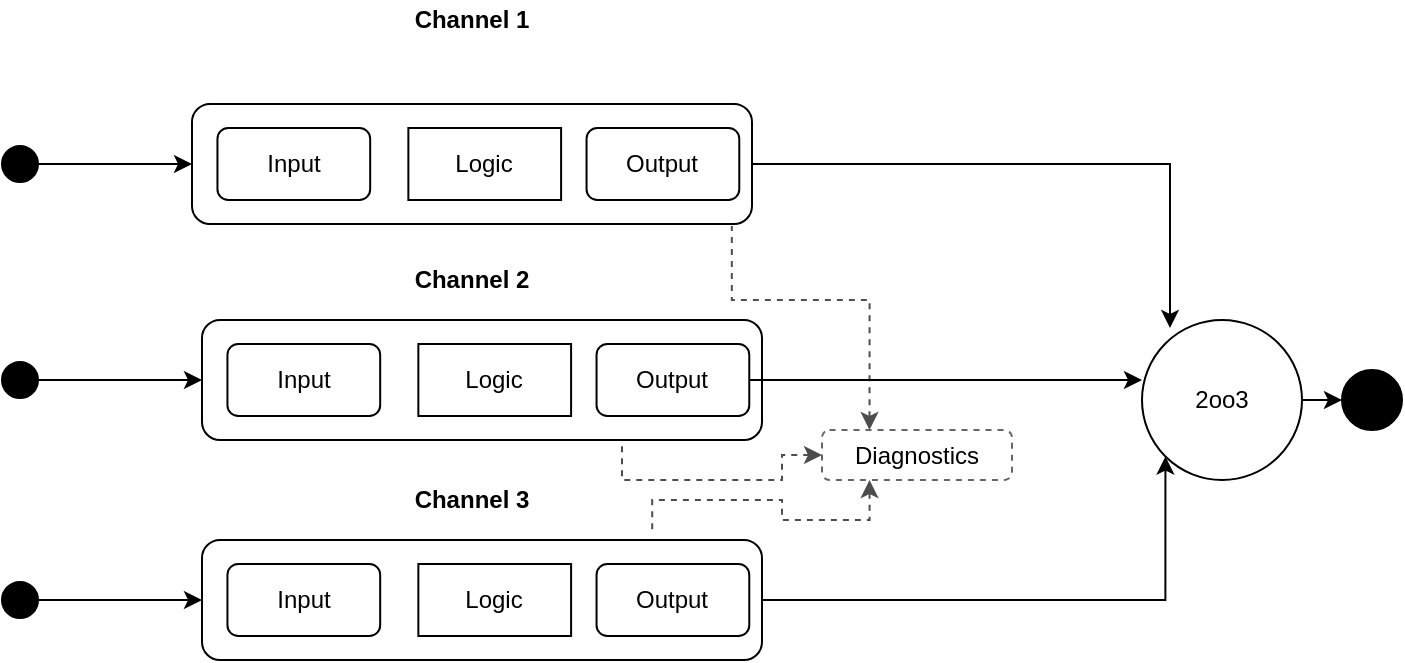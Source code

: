 <mxfile version="12.2.2" type="device" pages="1"><diagram id="y7gkxIAifrLNo_HlFBVk" name="Page-1"><mxGraphModel dx="786" dy="580" grid="1" gridSize="10" guides="1" tooltips="1" connect="1" arrows="1" fold="1" page="1" pageScale="1" pageWidth="850" pageHeight="1100" math="0" shadow="0"><root><mxCell id="0"/><mxCell id="1" parent="0"/><mxCell id="3ze0Wx_hJvpcpqxKSy_7-27" style="edgeStyle=orthogonalEdgeStyle;rounded=0;orthogonalLoop=1;jettySize=auto;html=1;exitX=1;exitY=0.5;exitDx=0;exitDy=0;exitPerimeter=0;entryX=0;entryY=0.5;entryDx=0;entryDy=0;strokeColor=#000000;" parent="1" target="3ze0Wx_hJvpcpqxKSy_7-26" edge="1"><mxGeometry relative="1" as="geometry"><mxPoint x="750" y="380" as="sourcePoint"/></mxGeometry></mxCell><mxCell id="3xt250wYBO3t4zp3lxIf-26" style="edgeStyle=orthogonalEdgeStyle;rounded=0;orthogonalLoop=1;jettySize=auto;html=1;exitX=1;exitY=0.5;exitDx=0;exitDy=0;entryX=0;entryY=0.5;entryDx=0;entryDy=0;startArrow=none;startFill=0;endArrow=classic;endFill=1;strokeColor=#000000;" edge="1" parent="1" source="3ze0Wx_hJvpcpqxKSy_7-11" target="3ze0Wx_hJvpcpqxKSy_7-7"><mxGeometry relative="1" as="geometry"/></mxCell><mxCell id="3ze0Wx_hJvpcpqxKSy_7-11" value="" style="ellipse;whiteSpace=wrap;html=1;aspect=fixed;fillColor=#000000;" parent="1" vertex="1"><mxGeometry x="110" y="253" width="18" height="18" as="geometry"/></mxCell><mxCell id="3ze0Wx_hJvpcpqxKSy_7-17" value="&lt;b&gt;Channel 2&lt;/b&gt;" style="text;html=1;strokeColor=none;fillColor=none;align=center;verticalAlign=middle;whiteSpace=wrap;rounded=0;" parent="1" vertex="1"><mxGeometry x="310" y="310" width="70" height="20" as="geometry"/></mxCell><mxCell id="3ze0Wx_hJvpcpqxKSy_7-19" value="&lt;b&gt;Channel 1&lt;/b&gt;" style="text;html=1;strokeColor=none;fillColor=none;align=center;verticalAlign=middle;whiteSpace=wrap;rounded=0;" parent="1" vertex="1"><mxGeometry x="310" y="180" width="70" height="20" as="geometry"/></mxCell><mxCell id="3xt250wYBO3t4zp3lxIf-12" style="edgeStyle=orthogonalEdgeStyle;rounded=0;orthogonalLoop=1;jettySize=auto;html=1;exitX=0.25;exitY=1;exitDx=0;exitDy=0;entryX=0.804;entryY=-0.05;entryDx=0;entryDy=0;entryPerimeter=0;strokeColor=#4D4D4D;startArrow=classic;startFill=1;endArrow=none;endFill=0;dashed=1;" edge="1" parent="1" source="3ze0Wx_hJvpcpqxKSy_7-20" target="3xt250wYBO3t4zp3lxIf-8"><mxGeometry relative="1" as="geometry"/></mxCell><mxCell id="3xt250wYBO3t4zp3lxIf-14" style="edgeStyle=orthogonalEdgeStyle;rounded=0;orthogonalLoop=1;jettySize=auto;html=1;exitX=0;exitY=0.5;exitDx=0;exitDy=0;entryX=0.75;entryY=1;entryDx=0;entryDy=0;dashed=1;startArrow=classic;startFill=1;endArrow=none;endFill=0;strokeColor=#4D4D4D;" edge="1" parent="1" source="3ze0Wx_hJvpcpqxKSy_7-20" target="3xt250wYBO3t4zp3lxIf-3"><mxGeometry relative="1" as="geometry"/></mxCell><mxCell id="3xt250wYBO3t4zp3lxIf-16" style="edgeStyle=orthogonalEdgeStyle;rounded=0;orthogonalLoop=1;jettySize=auto;html=1;exitX=0.25;exitY=0;exitDx=0;exitDy=0;entryX=0.964;entryY=1.017;entryDx=0;entryDy=0;entryPerimeter=0;dashed=1;startArrow=classic;startFill=1;endArrow=none;endFill=0;strokeColor=#4D4D4D;" edge="1" parent="1" source="3ze0Wx_hJvpcpqxKSy_7-20" target="3ze0Wx_hJvpcpqxKSy_7-7"><mxGeometry relative="1" as="geometry"><Array as="points"><mxPoint x="544" y="330"/><mxPoint x="475" y="330"/></Array></mxGeometry></mxCell><mxCell id="3ze0Wx_hJvpcpqxKSy_7-20" value="Diagnostics" style="rounded=1;whiteSpace=wrap;html=1;fillColor=#FFFFFF;dashed=1;strokeColor=#666666;" parent="1" vertex="1"><mxGeometry x="520" y="395" width="95" height="25" as="geometry"/></mxCell><mxCell id="3ze0Wx_hJvpcpqxKSy_7-26" value="" style="ellipse;whiteSpace=wrap;html=1;aspect=fixed;fillColor=#000000;" parent="1" vertex="1"><mxGeometry x="780" y="365" width="30" height="30" as="geometry"/></mxCell><mxCell id="3ze0Wx_hJvpcpqxKSy_7-28" value="2oo3" style="ellipse;whiteSpace=wrap;html=1;aspect=fixed;strokeColor=#000000;fillColor=#FFFFFF;" parent="1" vertex="1"><mxGeometry x="680" y="340" width="80" height="80" as="geometry"/></mxCell><mxCell id="3xt250wYBO3t4zp3lxIf-1" value="" style="group" vertex="1" connectable="0" parent="1"><mxGeometry x="205" y="232" width="280" height="60" as="geometry"/></mxCell><mxCell id="3ze0Wx_hJvpcpqxKSy_7-7" value="" style="rounded=1;whiteSpace=wrap;html=1;" parent="3xt250wYBO3t4zp3lxIf-1" vertex="1"><mxGeometry width="280" height="60" as="geometry"/></mxCell><mxCell id="3ze0Wx_hJvpcpqxKSy_7-8" value="Input" style="rounded=1;whiteSpace=wrap;html=1;" parent="3xt250wYBO3t4zp3lxIf-1" vertex="1"><mxGeometry x="12.727" y="12" width="76.364" height="36" as="geometry"/></mxCell><mxCell id="3ze0Wx_hJvpcpqxKSy_7-9" value="Logic" style="rounded=0;whiteSpace=wrap;html=1;" parent="3xt250wYBO3t4zp3lxIf-1" vertex="1"><mxGeometry x="108.182" y="12" width="76.364" height="36" as="geometry"/></mxCell><mxCell id="3ze0Wx_hJvpcpqxKSy_7-10" value="Output" style="rounded=1;whiteSpace=wrap;html=1;" parent="3xt250wYBO3t4zp3lxIf-1" vertex="1"><mxGeometry x="197.273" y="12" width="76.364" height="36" as="geometry"/></mxCell><mxCell id="3xt250wYBO3t4zp3lxIf-2" value="" style="group" vertex="1" connectable="0" parent="1"><mxGeometry x="210" y="340" width="280" height="60" as="geometry"/></mxCell><mxCell id="3xt250wYBO3t4zp3lxIf-3" value="" style="rounded=1;whiteSpace=wrap;html=1;" vertex="1" parent="3xt250wYBO3t4zp3lxIf-2"><mxGeometry width="280" height="60" as="geometry"/></mxCell><mxCell id="3xt250wYBO3t4zp3lxIf-4" value="Input" style="rounded=1;whiteSpace=wrap;html=1;" vertex="1" parent="3xt250wYBO3t4zp3lxIf-2"><mxGeometry x="12.727" y="12" width="76.364" height="36" as="geometry"/></mxCell><mxCell id="3xt250wYBO3t4zp3lxIf-5" value="Logic" style="rounded=0;whiteSpace=wrap;html=1;" vertex="1" parent="3xt250wYBO3t4zp3lxIf-2"><mxGeometry x="108.182" y="12" width="76.364" height="36" as="geometry"/></mxCell><mxCell id="3xt250wYBO3t4zp3lxIf-6" value="Output" style="rounded=1;whiteSpace=wrap;html=1;" vertex="1" parent="3xt250wYBO3t4zp3lxIf-2"><mxGeometry x="197.273" y="12" width="76.364" height="36" as="geometry"/></mxCell><mxCell id="3xt250wYBO3t4zp3lxIf-7" value="" style="group" vertex="1" connectable="0" parent="1"><mxGeometry x="210" y="450" width="280" height="60" as="geometry"/></mxCell><mxCell id="3xt250wYBO3t4zp3lxIf-8" value="" style="rounded=1;whiteSpace=wrap;html=1;" vertex="1" parent="3xt250wYBO3t4zp3lxIf-7"><mxGeometry width="280" height="60" as="geometry"/></mxCell><mxCell id="3xt250wYBO3t4zp3lxIf-9" value="Input" style="rounded=1;whiteSpace=wrap;html=1;" vertex="1" parent="3xt250wYBO3t4zp3lxIf-7"><mxGeometry x="12.727" y="12" width="76.364" height="36" as="geometry"/></mxCell><mxCell id="3xt250wYBO3t4zp3lxIf-10" value="Logic" style="rounded=0;whiteSpace=wrap;html=1;" vertex="1" parent="3xt250wYBO3t4zp3lxIf-7"><mxGeometry x="108.182" y="12" width="76.364" height="36" as="geometry"/></mxCell><mxCell id="3xt250wYBO3t4zp3lxIf-11" value="Output" style="rounded=1;whiteSpace=wrap;html=1;" vertex="1" parent="3xt250wYBO3t4zp3lxIf-7"><mxGeometry x="197.273" y="12" width="76.364" height="36" as="geometry"/></mxCell><mxCell id="3xt250wYBO3t4zp3lxIf-17" style="edgeStyle=orthogonalEdgeStyle;rounded=0;orthogonalLoop=1;jettySize=auto;html=1;exitX=1;exitY=0.5;exitDx=0;exitDy=0;entryX=0.175;entryY=0.05;entryDx=0;entryDy=0;entryPerimeter=0;startArrow=none;startFill=0;endArrow=classic;endFill=1;strokeColor=#000000;" edge="1" parent="1" source="3ze0Wx_hJvpcpqxKSy_7-7" target="3ze0Wx_hJvpcpqxKSy_7-28"><mxGeometry relative="1" as="geometry"/></mxCell><mxCell id="3xt250wYBO3t4zp3lxIf-18" style="edgeStyle=orthogonalEdgeStyle;rounded=0;orthogonalLoop=1;jettySize=auto;html=1;entryX=0;entryY=0.375;entryDx=0;entryDy=0;entryPerimeter=0;startArrow=none;startFill=0;endArrow=classic;endFill=1;strokeColor=#000000;" edge="1" parent="1" source="3xt250wYBO3t4zp3lxIf-6" target="3ze0Wx_hJvpcpqxKSy_7-28"><mxGeometry relative="1" as="geometry"/></mxCell><mxCell id="3xt250wYBO3t4zp3lxIf-19" style="edgeStyle=orthogonalEdgeStyle;rounded=0;orthogonalLoop=1;jettySize=auto;html=1;exitX=1;exitY=0.5;exitDx=0;exitDy=0;entryX=0;entryY=1;entryDx=0;entryDy=0;startArrow=none;startFill=0;endArrow=classic;endFill=1;strokeColor=#000000;" edge="1" parent="1" source="3xt250wYBO3t4zp3lxIf-8" target="3ze0Wx_hJvpcpqxKSy_7-28"><mxGeometry relative="1" as="geometry"/></mxCell><mxCell id="3xt250wYBO3t4zp3lxIf-20" value="&lt;b&gt;Channel 3&lt;/b&gt;" style="text;html=1;strokeColor=none;fillColor=none;align=center;verticalAlign=middle;whiteSpace=wrap;rounded=0;" vertex="1" parent="1"><mxGeometry x="310" y="420" width="70" height="20" as="geometry"/></mxCell><mxCell id="3xt250wYBO3t4zp3lxIf-27" style="edgeStyle=orthogonalEdgeStyle;rounded=0;orthogonalLoop=1;jettySize=auto;html=1;exitX=1;exitY=0.5;exitDx=0;exitDy=0;entryX=0;entryY=0.5;entryDx=0;entryDy=0;startArrow=none;startFill=0;endArrow=classic;endFill=1;strokeColor=#000000;" edge="1" parent="1" source="3xt250wYBO3t4zp3lxIf-21" target="3xt250wYBO3t4zp3lxIf-3"><mxGeometry relative="1" as="geometry"/></mxCell><mxCell id="3xt250wYBO3t4zp3lxIf-21" value="" style="ellipse;whiteSpace=wrap;html=1;aspect=fixed;fillColor=#000000;" vertex="1" parent="1"><mxGeometry x="110" y="361" width="18" height="18" as="geometry"/></mxCell><mxCell id="3xt250wYBO3t4zp3lxIf-28" style="edgeStyle=orthogonalEdgeStyle;rounded=0;orthogonalLoop=1;jettySize=auto;html=1;entryX=0;entryY=0.5;entryDx=0;entryDy=0;startArrow=none;startFill=0;endArrow=classic;endFill=1;strokeColor=#000000;" edge="1" parent="1" source="3xt250wYBO3t4zp3lxIf-22" target="3xt250wYBO3t4zp3lxIf-8"><mxGeometry relative="1" as="geometry"/></mxCell><mxCell id="3xt250wYBO3t4zp3lxIf-22" value="" style="ellipse;whiteSpace=wrap;html=1;aspect=fixed;fillColor=#000000;" vertex="1" parent="1"><mxGeometry x="110" y="471" width="18" height="18" as="geometry"/></mxCell></root></mxGraphModel></diagram></mxfile>